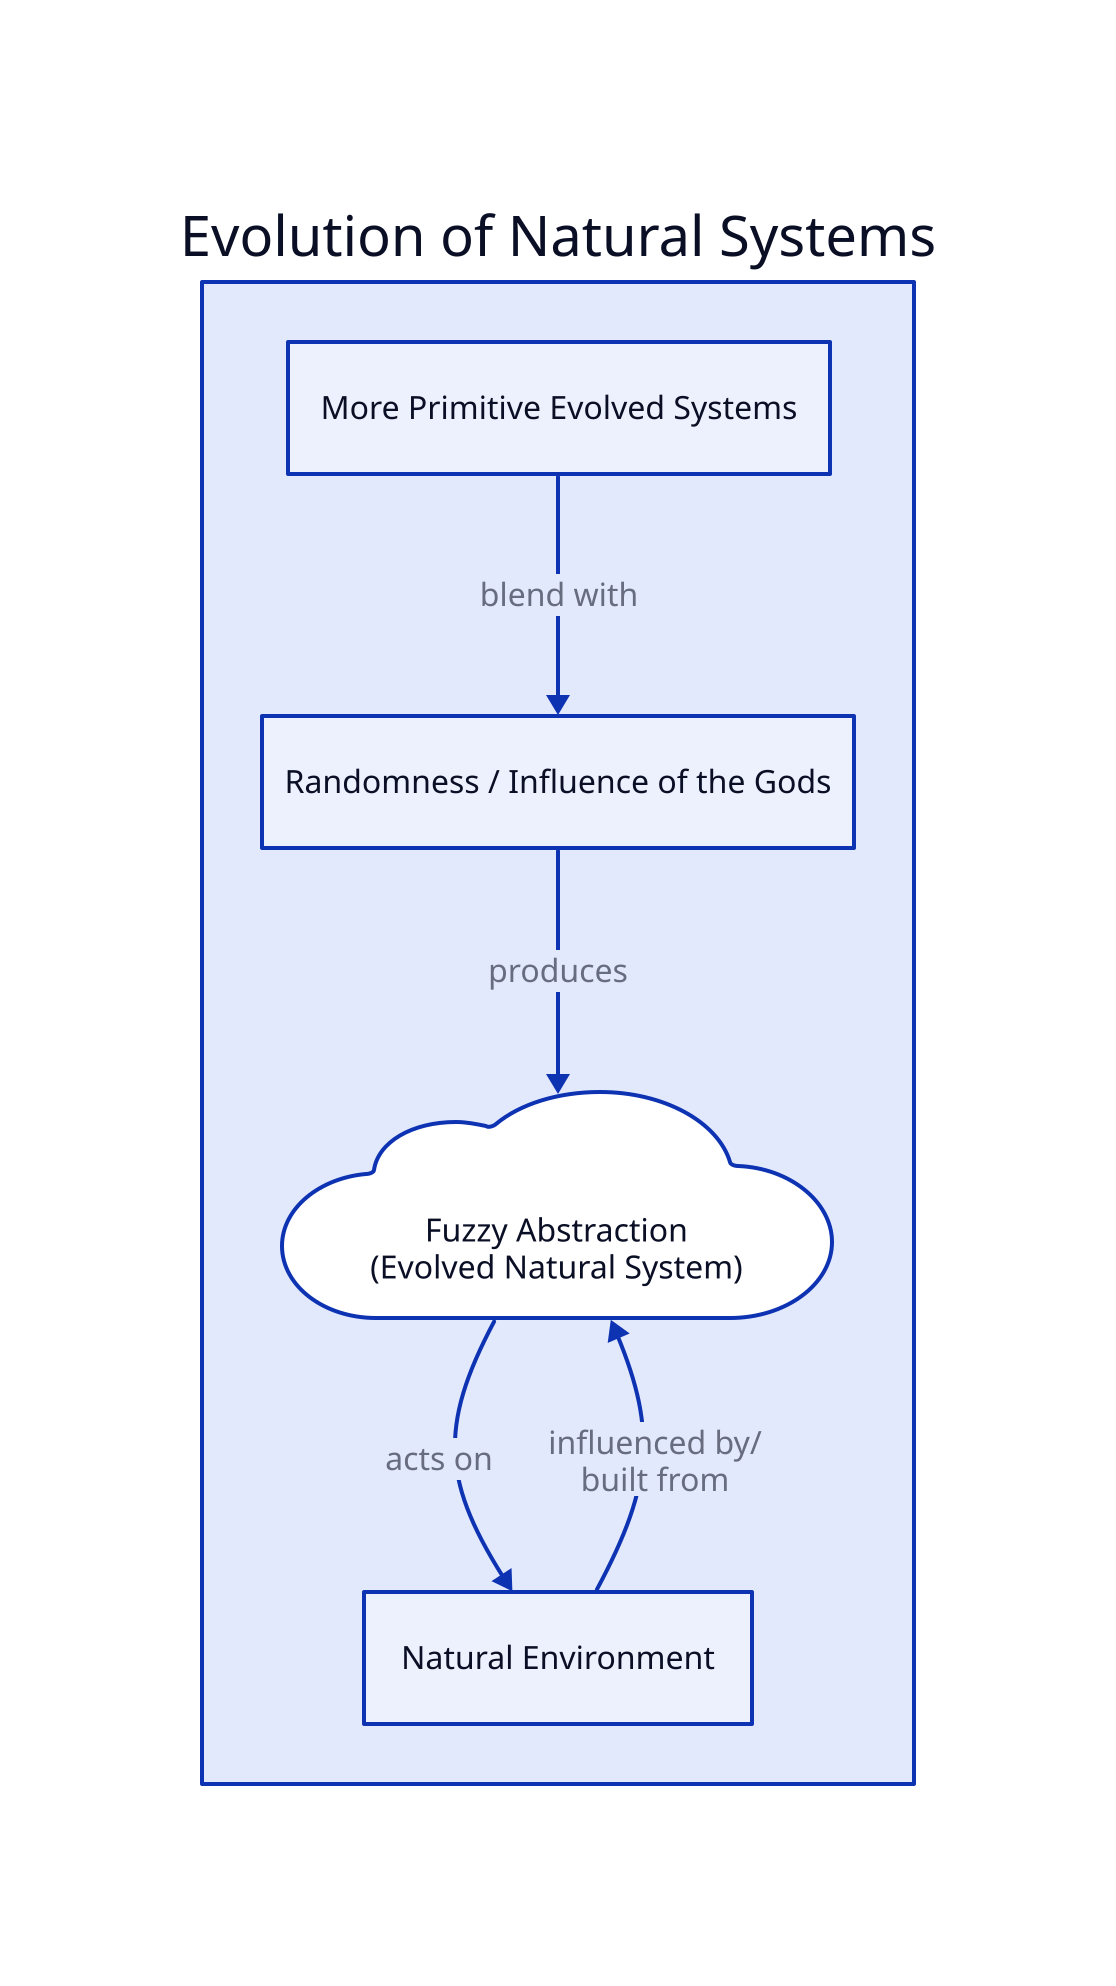 sys: {
  label: Evolution of Natural Systems
  env: {
    label: Randomness / Influence of the Gods
  }
  other_sys: {
    label: More Primitive Evolved Systems
  }
  abs: {
    label: Fuzzy Abstraction\n(Evolved Natural System)
    shape: cloud
  }
  env2: {
    label: Natural Environment
  }
  env -> abs: produces
  abs -> env2: acts on
  env2 -> abs: influenced by/\nbuilt from
  other_sys -> env: blend with
}
